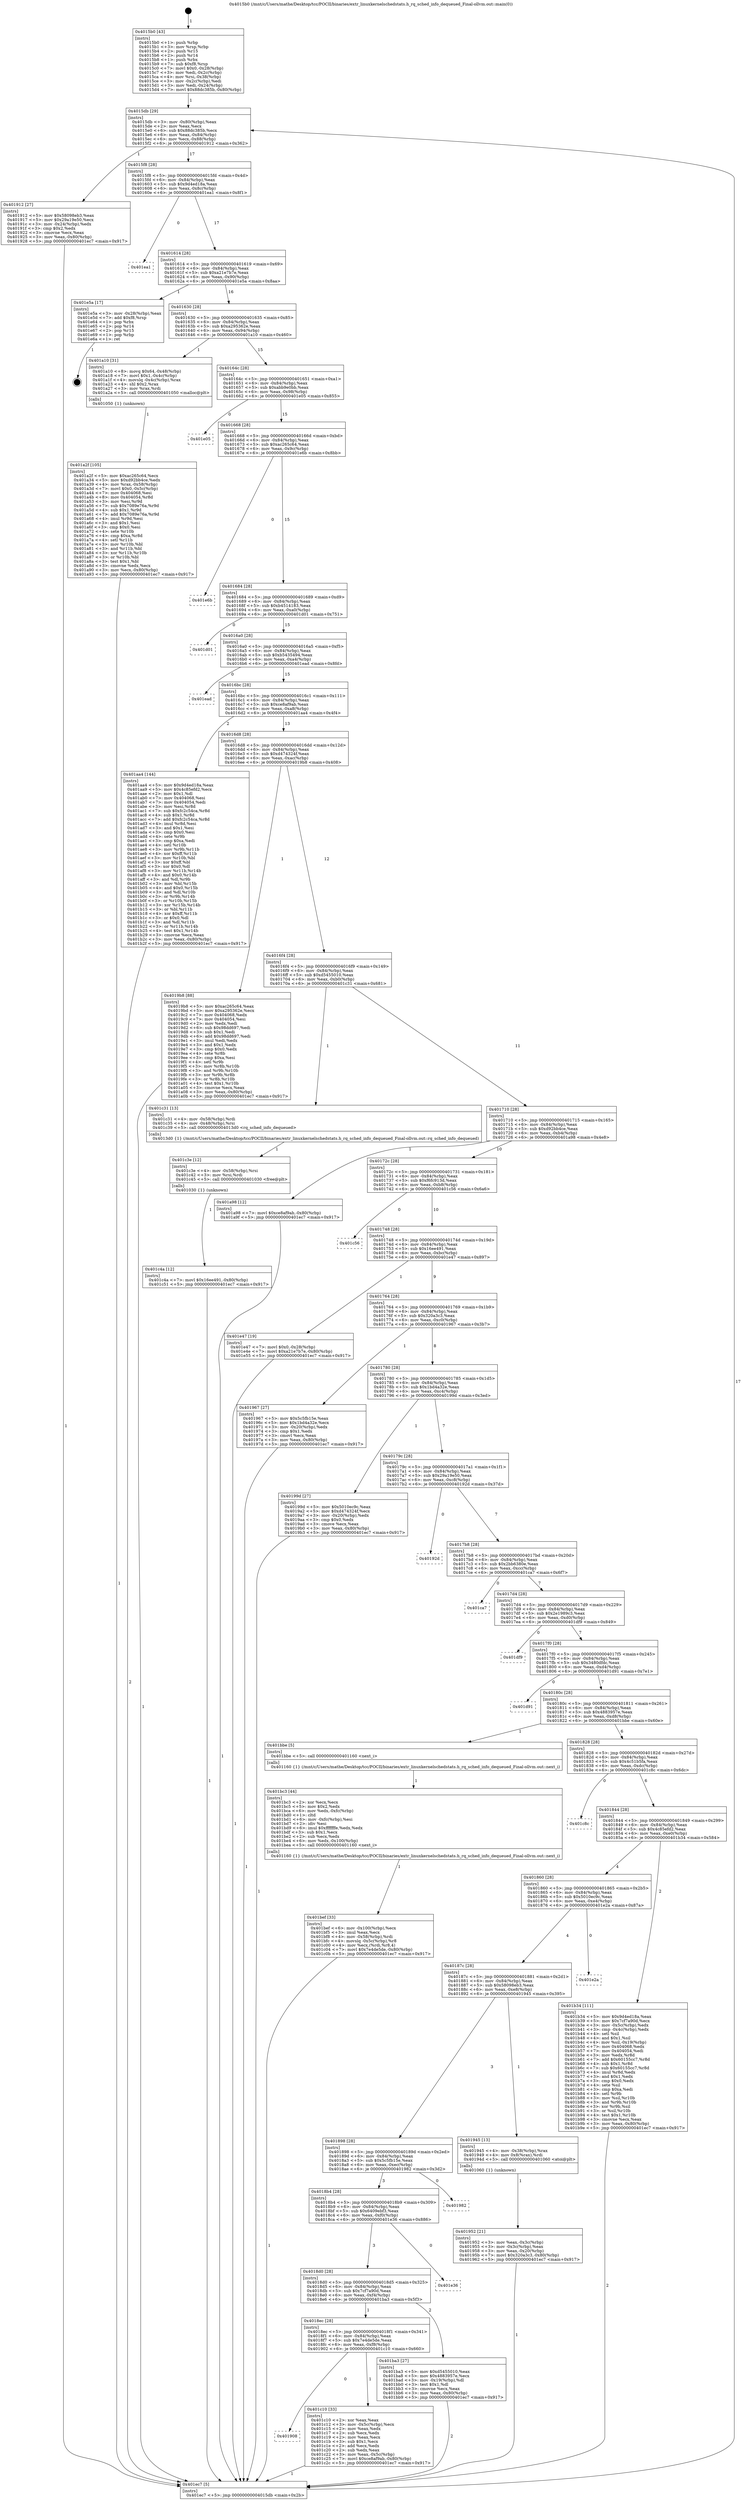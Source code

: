 digraph "0x4015b0" {
  label = "0x4015b0 (/mnt/c/Users/mathe/Desktop/tcc/POCII/binaries/extr_linuxkernelschedstats.h_rq_sched_info_dequeued_Final-ollvm.out::main(0))"
  labelloc = "t"
  node[shape=record]

  Entry [label="",width=0.3,height=0.3,shape=circle,fillcolor=black,style=filled]
  "0x4015db" [label="{
     0x4015db [29]\l
     | [instrs]\l
     &nbsp;&nbsp;0x4015db \<+3\>: mov -0x80(%rbp),%eax\l
     &nbsp;&nbsp;0x4015de \<+2\>: mov %eax,%ecx\l
     &nbsp;&nbsp;0x4015e0 \<+6\>: sub $0x88dc385b,%ecx\l
     &nbsp;&nbsp;0x4015e6 \<+6\>: mov %eax,-0x84(%rbp)\l
     &nbsp;&nbsp;0x4015ec \<+6\>: mov %ecx,-0x88(%rbp)\l
     &nbsp;&nbsp;0x4015f2 \<+6\>: je 0000000000401912 \<main+0x362\>\l
  }"]
  "0x401912" [label="{
     0x401912 [27]\l
     | [instrs]\l
     &nbsp;&nbsp;0x401912 \<+5\>: mov $0x58098eb3,%eax\l
     &nbsp;&nbsp;0x401917 \<+5\>: mov $0x29a19e50,%ecx\l
     &nbsp;&nbsp;0x40191c \<+3\>: mov -0x24(%rbp),%edx\l
     &nbsp;&nbsp;0x40191f \<+3\>: cmp $0x2,%edx\l
     &nbsp;&nbsp;0x401922 \<+3\>: cmovne %ecx,%eax\l
     &nbsp;&nbsp;0x401925 \<+3\>: mov %eax,-0x80(%rbp)\l
     &nbsp;&nbsp;0x401928 \<+5\>: jmp 0000000000401ec7 \<main+0x917\>\l
  }"]
  "0x4015f8" [label="{
     0x4015f8 [28]\l
     | [instrs]\l
     &nbsp;&nbsp;0x4015f8 \<+5\>: jmp 00000000004015fd \<main+0x4d\>\l
     &nbsp;&nbsp;0x4015fd \<+6\>: mov -0x84(%rbp),%eax\l
     &nbsp;&nbsp;0x401603 \<+5\>: sub $0x9d4ed18a,%eax\l
     &nbsp;&nbsp;0x401608 \<+6\>: mov %eax,-0x8c(%rbp)\l
     &nbsp;&nbsp;0x40160e \<+6\>: je 0000000000401ea1 \<main+0x8f1\>\l
  }"]
  "0x401ec7" [label="{
     0x401ec7 [5]\l
     | [instrs]\l
     &nbsp;&nbsp;0x401ec7 \<+5\>: jmp 00000000004015db \<main+0x2b\>\l
  }"]
  "0x4015b0" [label="{
     0x4015b0 [43]\l
     | [instrs]\l
     &nbsp;&nbsp;0x4015b0 \<+1\>: push %rbp\l
     &nbsp;&nbsp;0x4015b1 \<+3\>: mov %rsp,%rbp\l
     &nbsp;&nbsp;0x4015b4 \<+2\>: push %r15\l
     &nbsp;&nbsp;0x4015b6 \<+2\>: push %r14\l
     &nbsp;&nbsp;0x4015b8 \<+1\>: push %rbx\l
     &nbsp;&nbsp;0x4015b9 \<+7\>: sub $0xf8,%rsp\l
     &nbsp;&nbsp;0x4015c0 \<+7\>: movl $0x0,-0x28(%rbp)\l
     &nbsp;&nbsp;0x4015c7 \<+3\>: mov %edi,-0x2c(%rbp)\l
     &nbsp;&nbsp;0x4015ca \<+4\>: mov %rsi,-0x38(%rbp)\l
     &nbsp;&nbsp;0x4015ce \<+3\>: mov -0x2c(%rbp),%edi\l
     &nbsp;&nbsp;0x4015d1 \<+3\>: mov %edi,-0x24(%rbp)\l
     &nbsp;&nbsp;0x4015d4 \<+7\>: movl $0x88dc385b,-0x80(%rbp)\l
  }"]
  Exit [label="",width=0.3,height=0.3,shape=circle,fillcolor=black,style=filled,peripheries=2]
  "0x401ea1" [label="{
     0x401ea1\l
  }", style=dashed]
  "0x401614" [label="{
     0x401614 [28]\l
     | [instrs]\l
     &nbsp;&nbsp;0x401614 \<+5\>: jmp 0000000000401619 \<main+0x69\>\l
     &nbsp;&nbsp;0x401619 \<+6\>: mov -0x84(%rbp),%eax\l
     &nbsp;&nbsp;0x40161f \<+5\>: sub $0xa21e7b7e,%eax\l
     &nbsp;&nbsp;0x401624 \<+6\>: mov %eax,-0x90(%rbp)\l
     &nbsp;&nbsp;0x40162a \<+6\>: je 0000000000401e5a \<main+0x8aa\>\l
  }"]
  "0x401c4a" [label="{
     0x401c4a [12]\l
     | [instrs]\l
     &nbsp;&nbsp;0x401c4a \<+7\>: movl $0x16ee491,-0x80(%rbp)\l
     &nbsp;&nbsp;0x401c51 \<+5\>: jmp 0000000000401ec7 \<main+0x917\>\l
  }"]
  "0x401e5a" [label="{
     0x401e5a [17]\l
     | [instrs]\l
     &nbsp;&nbsp;0x401e5a \<+3\>: mov -0x28(%rbp),%eax\l
     &nbsp;&nbsp;0x401e5d \<+7\>: add $0xf8,%rsp\l
     &nbsp;&nbsp;0x401e64 \<+1\>: pop %rbx\l
     &nbsp;&nbsp;0x401e65 \<+2\>: pop %r14\l
     &nbsp;&nbsp;0x401e67 \<+2\>: pop %r15\l
     &nbsp;&nbsp;0x401e69 \<+1\>: pop %rbp\l
     &nbsp;&nbsp;0x401e6a \<+1\>: ret\l
  }"]
  "0x401630" [label="{
     0x401630 [28]\l
     | [instrs]\l
     &nbsp;&nbsp;0x401630 \<+5\>: jmp 0000000000401635 \<main+0x85\>\l
     &nbsp;&nbsp;0x401635 \<+6\>: mov -0x84(%rbp),%eax\l
     &nbsp;&nbsp;0x40163b \<+5\>: sub $0xa295362e,%eax\l
     &nbsp;&nbsp;0x401640 \<+6\>: mov %eax,-0x94(%rbp)\l
     &nbsp;&nbsp;0x401646 \<+6\>: je 0000000000401a10 \<main+0x460\>\l
  }"]
  "0x401c3e" [label="{
     0x401c3e [12]\l
     | [instrs]\l
     &nbsp;&nbsp;0x401c3e \<+4\>: mov -0x58(%rbp),%rsi\l
     &nbsp;&nbsp;0x401c42 \<+3\>: mov %rsi,%rdi\l
     &nbsp;&nbsp;0x401c45 \<+5\>: call 0000000000401030 \<free@plt\>\l
     | [calls]\l
     &nbsp;&nbsp;0x401030 \{1\} (unknown)\l
  }"]
  "0x401a10" [label="{
     0x401a10 [31]\l
     | [instrs]\l
     &nbsp;&nbsp;0x401a10 \<+8\>: movq $0x64,-0x48(%rbp)\l
     &nbsp;&nbsp;0x401a18 \<+7\>: movl $0x1,-0x4c(%rbp)\l
     &nbsp;&nbsp;0x401a1f \<+4\>: movslq -0x4c(%rbp),%rax\l
     &nbsp;&nbsp;0x401a23 \<+4\>: shl $0x2,%rax\l
     &nbsp;&nbsp;0x401a27 \<+3\>: mov %rax,%rdi\l
     &nbsp;&nbsp;0x401a2a \<+5\>: call 0000000000401050 \<malloc@plt\>\l
     | [calls]\l
     &nbsp;&nbsp;0x401050 \{1\} (unknown)\l
  }"]
  "0x40164c" [label="{
     0x40164c [28]\l
     | [instrs]\l
     &nbsp;&nbsp;0x40164c \<+5\>: jmp 0000000000401651 \<main+0xa1\>\l
     &nbsp;&nbsp;0x401651 \<+6\>: mov -0x84(%rbp),%eax\l
     &nbsp;&nbsp;0x401657 \<+5\>: sub $0xabb9e0bb,%eax\l
     &nbsp;&nbsp;0x40165c \<+6\>: mov %eax,-0x98(%rbp)\l
     &nbsp;&nbsp;0x401662 \<+6\>: je 0000000000401e05 \<main+0x855\>\l
  }"]
  "0x401908" [label="{
     0x401908\l
  }", style=dashed]
  "0x401e05" [label="{
     0x401e05\l
  }", style=dashed]
  "0x401668" [label="{
     0x401668 [28]\l
     | [instrs]\l
     &nbsp;&nbsp;0x401668 \<+5\>: jmp 000000000040166d \<main+0xbd\>\l
     &nbsp;&nbsp;0x40166d \<+6\>: mov -0x84(%rbp),%eax\l
     &nbsp;&nbsp;0x401673 \<+5\>: sub $0xac265c64,%eax\l
     &nbsp;&nbsp;0x401678 \<+6\>: mov %eax,-0x9c(%rbp)\l
     &nbsp;&nbsp;0x40167e \<+6\>: je 0000000000401e6b \<main+0x8bb\>\l
  }"]
  "0x401c10" [label="{
     0x401c10 [33]\l
     | [instrs]\l
     &nbsp;&nbsp;0x401c10 \<+2\>: xor %eax,%eax\l
     &nbsp;&nbsp;0x401c12 \<+3\>: mov -0x5c(%rbp),%ecx\l
     &nbsp;&nbsp;0x401c15 \<+2\>: mov %eax,%edx\l
     &nbsp;&nbsp;0x401c17 \<+2\>: sub %ecx,%edx\l
     &nbsp;&nbsp;0x401c19 \<+2\>: mov %eax,%ecx\l
     &nbsp;&nbsp;0x401c1b \<+3\>: sub $0x1,%ecx\l
     &nbsp;&nbsp;0x401c1e \<+2\>: add %ecx,%edx\l
     &nbsp;&nbsp;0x401c20 \<+2\>: sub %edx,%eax\l
     &nbsp;&nbsp;0x401c22 \<+3\>: mov %eax,-0x5c(%rbp)\l
     &nbsp;&nbsp;0x401c25 \<+7\>: movl $0xce8af9ab,-0x80(%rbp)\l
     &nbsp;&nbsp;0x401c2c \<+5\>: jmp 0000000000401ec7 \<main+0x917\>\l
  }"]
  "0x401e6b" [label="{
     0x401e6b\l
  }", style=dashed]
  "0x401684" [label="{
     0x401684 [28]\l
     | [instrs]\l
     &nbsp;&nbsp;0x401684 \<+5\>: jmp 0000000000401689 \<main+0xd9\>\l
     &nbsp;&nbsp;0x401689 \<+6\>: mov -0x84(%rbp),%eax\l
     &nbsp;&nbsp;0x40168f \<+5\>: sub $0xb4514183,%eax\l
     &nbsp;&nbsp;0x401694 \<+6\>: mov %eax,-0xa0(%rbp)\l
     &nbsp;&nbsp;0x40169a \<+6\>: je 0000000000401d01 \<main+0x751\>\l
  }"]
  "0x401bef" [label="{
     0x401bef [33]\l
     | [instrs]\l
     &nbsp;&nbsp;0x401bef \<+6\>: mov -0x100(%rbp),%ecx\l
     &nbsp;&nbsp;0x401bf5 \<+3\>: imul %eax,%ecx\l
     &nbsp;&nbsp;0x401bf8 \<+4\>: mov -0x58(%rbp),%rdi\l
     &nbsp;&nbsp;0x401bfc \<+4\>: movslq -0x5c(%rbp),%r8\l
     &nbsp;&nbsp;0x401c00 \<+4\>: mov %ecx,(%rdi,%r8,4)\l
     &nbsp;&nbsp;0x401c04 \<+7\>: movl $0x7e4de5de,-0x80(%rbp)\l
     &nbsp;&nbsp;0x401c0b \<+5\>: jmp 0000000000401ec7 \<main+0x917\>\l
  }"]
  "0x401d01" [label="{
     0x401d01\l
  }", style=dashed]
  "0x4016a0" [label="{
     0x4016a0 [28]\l
     | [instrs]\l
     &nbsp;&nbsp;0x4016a0 \<+5\>: jmp 00000000004016a5 \<main+0xf5\>\l
     &nbsp;&nbsp;0x4016a5 \<+6\>: mov -0x84(%rbp),%eax\l
     &nbsp;&nbsp;0x4016ab \<+5\>: sub $0xb5435494,%eax\l
     &nbsp;&nbsp;0x4016b0 \<+6\>: mov %eax,-0xa4(%rbp)\l
     &nbsp;&nbsp;0x4016b6 \<+6\>: je 0000000000401ead \<main+0x8fd\>\l
  }"]
  "0x401bc3" [label="{
     0x401bc3 [44]\l
     | [instrs]\l
     &nbsp;&nbsp;0x401bc3 \<+2\>: xor %ecx,%ecx\l
     &nbsp;&nbsp;0x401bc5 \<+5\>: mov $0x2,%edx\l
     &nbsp;&nbsp;0x401bca \<+6\>: mov %edx,-0xfc(%rbp)\l
     &nbsp;&nbsp;0x401bd0 \<+1\>: cltd\l
     &nbsp;&nbsp;0x401bd1 \<+6\>: mov -0xfc(%rbp),%esi\l
     &nbsp;&nbsp;0x401bd7 \<+2\>: idiv %esi\l
     &nbsp;&nbsp;0x401bd9 \<+6\>: imul $0xfffffffe,%edx,%edx\l
     &nbsp;&nbsp;0x401bdf \<+3\>: sub $0x1,%ecx\l
     &nbsp;&nbsp;0x401be2 \<+2\>: sub %ecx,%edx\l
     &nbsp;&nbsp;0x401be4 \<+6\>: mov %edx,-0x100(%rbp)\l
     &nbsp;&nbsp;0x401bea \<+5\>: call 0000000000401160 \<next_i\>\l
     | [calls]\l
     &nbsp;&nbsp;0x401160 \{1\} (/mnt/c/Users/mathe/Desktop/tcc/POCII/binaries/extr_linuxkernelschedstats.h_rq_sched_info_dequeued_Final-ollvm.out::next_i)\l
  }"]
  "0x401ead" [label="{
     0x401ead\l
  }", style=dashed]
  "0x4016bc" [label="{
     0x4016bc [28]\l
     | [instrs]\l
     &nbsp;&nbsp;0x4016bc \<+5\>: jmp 00000000004016c1 \<main+0x111\>\l
     &nbsp;&nbsp;0x4016c1 \<+6\>: mov -0x84(%rbp),%eax\l
     &nbsp;&nbsp;0x4016c7 \<+5\>: sub $0xce8af9ab,%eax\l
     &nbsp;&nbsp;0x4016cc \<+6\>: mov %eax,-0xa8(%rbp)\l
     &nbsp;&nbsp;0x4016d2 \<+6\>: je 0000000000401aa4 \<main+0x4f4\>\l
  }"]
  "0x4018ec" [label="{
     0x4018ec [28]\l
     | [instrs]\l
     &nbsp;&nbsp;0x4018ec \<+5\>: jmp 00000000004018f1 \<main+0x341\>\l
     &nbsp;&nbsp;0x4018f1 \<+6\>: mov -0x84(%rbp),%eax\l
     &nbsp;&nbsp;0x4018f7 \<+5\>: sub $0x7e4de5de,%eax\l
     &nbsp;&nbsp;0x4018fc \<+6\>: mov %eax,-0xf8(%rbp)\l
     &nbsp;&nbsp;0x401902 \<+6\>: je 0000000000401c10 \<main+0x660\>\l
  }"]
  "0x401aa4" [label="{
     0x401aa4 [144]\l
     | [instrs]\l
     &nbsp;&nbsp;0x401aa4 \<+5\>: mov $0x9d4ed18a,%eax\l
     &nbsp;&nbsp;0x401aa9 \<+5\>: mov $0x4c85efd2,%ecx\l
     &nbsp;&nbsp;0x401aae \<+2\>: mov $0x1,%dl\l
     &nbsp;&nbsp;0x401ab0 \<+7\>: mov 0x404068,%esi\l
     &nbsp;&nbsp;0x401ab7 \<+7\>: mov 0x404054,%edi\l
     &nbsp;&nbsp;0x401abe \<+3\>: mov %esi,%r8d\l
     &nbsp;&nbsp;0x401ac1 \<+7\>: sub $0xfc2c54ca,%r8d\l
     &nbsp;&nbsp;0x401ac8 \<+4\>: sub $0x1,%r8d\l
     &nbsp;&nbsp;0x401acc \<+7\>: add $0xfc2c54ca,%r8d\l
     &nbsp;&nbsp;0x401ad3 \<+4\>: imul %r8d,%esi\l
     &nbsp;&nbsp;0x401ad7 \<+3\>: and $0x1,%esi\l
     &nbsp;&nbsp;0x401ada \<+3\>: cmp $0x0,%esi\l
     &nbsp;&nbsp;0x401add \<+4\>: sete %r9b\l
     &nbsp;&nbsp;0x401ae1 \<+3\>: cmp $0xa,%edi\l
     &nbsp;&nbsp;0x401ae4 \<+4\>: setl %r10b\l
     &nbsp;&nbsp;0x401ae8 \<+3\>: mov %r9b,%r11b\l
     &nbsp;&nbsp;0x401aeb \<+4\>: xor $0xff,%r11b\l
     &nbsp;&nbsp;0x401aef \<+3\>: mov %r10b,%bl\l
     &nbsp;&nbsp;0x401af2 \<+3\>: xor $0xff,%bl\l
     &nbsp;&nbsp;0x401af5 \<+3\>: xor $0x0,%dl\l
     &nbsp;&nbsp;0x401af8 \<+3\>: mov %r11b,%r14b\l
     &nbsp;&nbsp;0x401afb \<+4\>: and $0x0,%r14b\l
     &nbsp;&nbsp;0x401aff \<+3\>: and %dl,%r9b\l
     &nbsp;&nbsp;0x401b02 \<+3\>: mov %bl,%r15b\l
     &nbsp;&nbsp;0x401b05 \<+4\>: and $0x0,%r15b\l
     &nbsp;&nbsp;0x401b09 \<+3\>: and %dl,%r10b\l
     &nbsp;&nbsp;0x401b0c \<+3\>: or %r9b,%r14b\l
     &nbsp;&nbsp;0x401b0f \<+3\>: or %r10b,%r15b\l
     &nbsp;&nbsp;0x401b12 \<+3\>: xor %r15b,%r14b\l
     &nbsp;&nbsp;0x401b15 \<+3\>: or %bl,%r11b\l
     &nbsp;&nbsp;0x401b18 \<+4\>: xor $0xff,%r11b\l
     &nbsp;&nbsp;0x401b1c \<+3\>: or $0x0,%dl\l
     &nbsp;&nbsp;0x401b1f \<+3\>: and %dl,%r11b\l
     &nbsp;&nbsp;0x401b22 \<+3\>: or %r11b,%r14b\l
     &nbsp;&nbsp;0x401b25 \<+4\>: test $0x1,%r14b\l
     &nbsp;&nbsp;0x401b29 \<+3\>: cmovne %ecx,%eax\l
     &nbsp;&nbsp;0x401b2c \<+3\>: mov %eax,-0x80(%rbp)\l
     &nbsp;&nbsp;0x401b2f \<+5\>: jmp 0000000000401ec7 \<main+0x917\>\l
  }"]
  "0x4016d8" [label="{
     0x4016d8 [28]\l
     | [instrs]\l
     &nbsp;&nbsp;0x4016d8 \<+5\>: jmp 00000000004016dd \<main+0x12d\>\l
     &nbsp;&nbsp;0x4016dd \<+6\>: mov -0x84(%rbp),%eax\l
     &nbsp;&nbsp;0x4016e3 \<+5\>: sub $0xd474324f,%eax\l
     &nbsp;&nbsp;0x4016e8 \<+6\>: mov %eax,-0xac(%rbp)\l
     &nbsp;&nbsp;0x4016ee \<+6\>: je 00000000004019b8 \<main+0x408\>\l
  }"]
  "0x401ba3" [label="{
     0x401ba3 [27]\l
     | [instrs]\l
     &nbsp;&nbsp;0x401ba3 \<+5\>: mov $0xd5455010,%eax\l
     &nbsp;&nbsp;0x401ba8 \<+5\>: mov $0x4883957e,%ecx\l
     &nbsp;&nbsp;0x401bad \<+3\>: mov -0x19(%rbp),%dl\l
     &nbsp;&nbsp;0x401bb0 \<+3\>: test $0x1,%dl\l
     &nbsp;&nbsp;0x401bb3 \<+3\>: cmovne %ecx,%eax\l
     &nbsp;&nbsp;0x401bb6 \<+3\>: mov %eax,-0x80(%rbp)\l
     &nbsp;&nbsp;0x401bb9 \<+5\>: jmp 0000000000401ec7 \<main+0x917\>\l
  }"]
  "0x4019b8" [label="{
     0x4019b8 [88]\l
     | [instrs]\l
     &nbsp;&nbsp;0x4019b8 \<+5\>: mov $0xac265c64,%eax\l
     &nbsp;&nbsp;0x4019bd \<+5\>: mov $0xa295362e,%ecx\l
     &nbsp;&nbsp;0x4019c2 \<+7\>: mov 0x404068,%edx\l
     &nbsp;&nbsp;0x4019c9 \<+7\>: mov 0x404054,%esi\l
     &nbsp;&nbsp;0x4019d0 \<+2\>: mov %edx,%edi\l
     &nbsp;&nbsp;0x4019d2 \<+6\>: sub $0x98dd697,%edi\l
     &nbsp;&nbsp;0x4019d8 \<+3\>: sub $0x1,%edi\l
     &nbsp;&nbsp;0x4019db \<+6\>: add $0x98dd697,%edi\l
     &nbsp;&nbsp;0x4019e1 \<+3\>: imul %edi,%edx\l
     &nbsp;&nbsp;0x4019e4 \<+3\>: and $0x1,%edx\l
     &nbsp;&nbsp;0x4019e7 \<+3\>: cmp $0x0,%edx\l
     &nbsp;&nbsp;0x4019ea \<+4\>: sete %r8b\l
     &nbsp;&nbsp;0x4019ee \<+3\>: cmp $0xa,%esi\l
     &nbsp;&nbsp;0x4019f1 \<+4\>: setl %r9b\l
     &nbsp;&nbsp;0x4019f5 \<+3\>: mov %r8b,%r10b\l
     &nbsp;&nbsp;0x4019f8 \<+3\>: and %r9b,%r10b\l
     &nbsp;&nbsp;0x4019fb \<+3\>: xor %r9b,%r8b\l
     &nbsp;&nbsp;0x4019fe \<+3\>: or %r8b,%r10b\l
     &nbsp;&nbsp;0x401a01 \<+4\>: test $0x1,%r10b\l
     &nbsp;&nbsp;0x401a05 \<+3\>: cmovne %ecx,%eax\l
     &nbsp;&nbsp;0x401a08 \<+3\>: mov %eax,-0x80(%rbp)\l
     &nbsp;&nbsp;0x401a0b \<+5\>: jmp 0000000000401ec7 \<main+0x917\>\l
  }"]
  "0x4016f4" [label="{
     0x4016f4 [28]\l
     | [instrs]\l
     &nbsp;&nbsp;0x4016f4 \<+5\>: jmp 00000000004016f9 \<main+0x149\>\l
     &nbsp;&nbsp;0x4016f9 \<+6\>: mov -0x84(%rbp),%eax\l
     &nbsp;&nbsp;0x4016ff \<+5\>: sub $0xd5455010,%eax\l
     &nbsp;&nbsp;0x401704 \<+6\>: mov %eax,-0xb0(%rbp)\l
     &nbsp;&nbsp;0x40170a \<+6\>: je 0000000000401c31 \<main+0x681\>\l
  }"]
  "0x4018d0" [label="{
     0x4018d0 [28]\l
     | [instrs]\l
     &nbsp;&nbsp;0x4018d0 \<+5\>: jmp 00000000004018d5 \<main+0x325\>\l
     &nbsp;&nbsp;0x4018d5 \<+6\>: mov -0x84(%rbp),%eax\l
     &nbsp;&nbsp;0x4018db \<+5\>: sub $0x7cf7a90d,%eax\l
     &nbsp;&nbsp;0x4018e0 \<+6\>: mov %eax,-0xf4(%rbp)\l
     &nbsp;&nbsp;0x4018e6 \<+6\>: je 0000000000401ba3 \<main+0x5f3\>\l
  }"]
  "0x401c31" [label="{
     0x401c31 [13]\l
     | [instrs]\l
     &nbsp;&nbsp;0x401c31 \<+4\>: mov -0x58(%rbp),%rdi\l
     &nbsp;&nbsp;0x401c35 \<+4\>: mov -0x48(%rbp),%rsi\l
     &nbsp;&nbsp;0x401c39 \<+5\>: call 00000000004013d0 \<rq_sched_info_dequeued\>\l
     | [calls]\l
     &nbsp;&nbsp;0x4013d0 \{1\} (/mnt/c/Users/mathe/Desktop/tcc/POCII/binaries/extr_linuxkernelschedstats.h_rq_sched_info_dequeued_Final-ollvm.out::rq_sched_info_dequeued)\l
  }"]
  "0x401710" [label="{
     0x401710 [28]\l
     | [instrs]\l
     &nbsp;&nbsp;0x401710 \<+5\>: jmp 0000000000401715 \<main+0x165\>\l
     &nbsp;&nbsp;0x401715 \<+6\>: mov -0x84(%rbp),%eax\l
     &nbsp;&nbsp;0x40171b \<+5\>: sub $0xd92bb4ce,%eax\l
     &nbsp;&nbsp;0x401720 \<+6\>: mov %eax,-0xb4(%rbp)\l
     &nbsp;&nbsp;0x401726 \<+6\>: je 0000000000401a98 \<main+0x4e8\>\l
  }"]
  "0x401e36" [label="{
     0x401e36\l
  }", style=dashed]
  "0x401a98" [label="{
     0x401a98 [12]\l
     | [instrs]\l
     &nbsp;&nbsp;0x401a98 \<+7\>: movl $0xce8af9ab,-0x80(%rbp)\l
     &nbsp;&nbsp;0x401a9f \<+5\>: jmp 0000000000401ec7 \<main+0x917\>\l
  }"]
  "0x40172c" [label="{
     0x40172c [28]\l
     | [instrs]\l
     &nbsp;&nbsp;0x40172c \<+5\>: jmp 0000000000401731 \<main+0x181\>\l
     &nbsp;&nbsp;0x401731 \<+6\>: mov -0x84(%rbp),%eax\l
     &nbsp;&nbsp;0x401737 \<+5\>: sub $0xf6fc913d,%eax\l
     &nbsp;&nbsp;0x40173c \<+6\>: mov %eax,-0xb8(%rbp)\l
     &nbsp;&nbsp;0x401742 \<+6\>: je 0000000000401c56 \<main+0x6a6\>\l
  }"]
  "0x4018b4" [label="{
     0x4018b4 [28]\l
     | [instrs]\l
     &nbsp;&nbsp;0x4018b4 \<+5\>: jmp 00000000004018b9 \<main+0x309\>\l
     &nbsp;&nbsp;0x4018b9 \<+6\>: mov -0x84(%rbp),%eax\l
     &nbsp;&nbsp;0x4018bf \<+5\>: sub $0x6409ebf3,%eax\l
     &nbsp;&nbsp;0x4018c4 \<+6\>: mov %eax,-0xf0(%rbp)\l
     &nbsp;&nbsp;0x4018ca \<+6\>: je 0000000000401e36 \<main+0x886\>\l
  }"]
  "0x401c56" [label="{
     0x401c56\l
  }", style=dashed]
  "0x401748" [label="{
     0x401748 [28]\l
     | [instrs]\l
     &nbsp;&nbsp;0x401748 \<+5\>: jmp 000000000040174d \<main+0x19d\>\l
     &nbsp;&nbsp;0x40174d \<+6\>: mov -0x84(%rbp),%eax\l
     &nbsp;&nbsp;0x401753 \<+5\>: sub $0x16ee491,%eax\l
     &nbsp;&nbsp;0x401758 \<+6\>: mov %eax,-0xbc(%rbp)\l
     &nbsp;&nbsp;0x40175e \<+6\>: je 0000000000401e47 \<main+0x897\>\l
  }"]
  "0x401982" [label="{
     0x401982\l
  }", style=dashed]
  "0x401e47" [label="{
     0x401e47 [19]\l
     | [instrs]\l
     &nbsp;&nbsp;0x401e47 \<+7\>: movl $0x0,-0x28(%rbp)\l
     &nbsp;&nbsp;0x401e4e \<+7\>: movl $0xa21e7b7e,-0x80(%rbp)\l
     &nbsp;&nbsp;0x401e55 \<+5\>: jmp 0000000000401ec7 \<main+0x917\>\l
  }"]
  "0x401764" [label="{
     0x401764 [28]\l
     | [instrs]\l
     &nbsp;&nbsp;0x401764 \<+5\>: jmp 0000000000401769 \<main+0x1b9\>\l
     &nbsp;&nbsp;0x401769 \<+6\>: mov -0x84(%rbp),%eax\l
     &nbsp;&nbsp;0x40176f \<+5\>: sub $0x320a3c3,%eax\l
     &nbsp;&nbsp;0x401774 \<+6\>: mov %eax,-0xc0(%rbp)\l
     &nbsp;&nbsp;0x40177a \<+6\>: je 0000000000401967 \<main+0x3b7\>\l
  }"]
  "0x401a2f" [label="{
     0x401a2f [105]\l
     | [instrs]\l
     &nbsp;&nbsp;0x401a2f \<+5\>: mov $0xac265c64,%ecx\l
     &nbsp;&nbsp;0x401a34 \<+5\>: mov $0xd92bb4ce,%edx\l
     &nbsp;&nbsp;0x401a39 \<+4\>: mov %rax,-0x58(%rbp)\l
     &nbsp;&nbsp;0x401a3d \<+7\>: movl $0x0,-0x5c(%rbp)\l
     &nbsp;&nbsp;0x401a44 \<+7\>: mov 0x404068,%esi\l
     &nbsp;&nbsp;0x401a4b \<+8\>: mov 0x404054,%r8d\l
     &nbsp;&nbsp;0x401a53 \<+3\>: mov %esi,%r9d\l
     &nbsp;&nbsp;0x401a56 \<+7\>: sub $0x7089e76a,%r9d\l
     &nbsp;&nbsp;0x401a5d \<+4\>: sub $0x1,%r9d\l
     &nbsp;&nbsp;0x401a61 \<+7\>: add $0x7089e76a,%r9d\l
     &nbsp;&nbsp;0x401a68 \<+4\>: imul %r9d,%esi\l
     &nbsp;&nbsp;0x401a6c \<+3\>: and $0x1,%esi\l
     &nbsp;&nbsp;0x401a6f \<+3\>: cmp $0x0,%esi\l
     &nbsp;&nbsp;0x401a72 \<+4\>: sete %r10b\l
     &nbsp;&nbsp;0x401a76 \<+4\>: cmp $0xa,%r8d\l
     &nbsp;&nbsp;0x401a7a \<+4\>: setl %r11b\l
     &nbsp;&nbsp;0x401a7e \<+3\>: mov %r10b,%bl\l
     &nbsp;&nbsp;0x401a81 \<+3\>: and %r11b,%bl\l
     &nbsp;&nbsp;0x401a84 \<+3\>: xor %r11b,%r10b\l
     &nbsp;&nbsp;0x401a87 \<+3\>: or %r10b,%bl\l
     &nbsp;&nbsp;0x401a8a \<+3\>: test $0x1,%bl\l
     &nbsp;&nbsp;0x401a8d \<+3\>: cmovne %edx,%ecx\l
     &nbsp;&nbsp;0x401a90 \<+3\>: mov %ecx,-0x80(%rbp)\l
     &nbsp;&nbsp;0x401a93 \<+5\>: jmp 0000000000401ec7 \<main+0x917\>\l
  }"]
  "0x401967" [label="{
     0x401967 [27]\l
     | [instrs]\l
     &nbsp;&nbsp;0x401967 \<+5\>: mov $0x5c5fb15e,%eax\l
     &nbsp;&nbsp;0x40196c \<+5\>: mov $0x1bd4a32e,%ecx\l
     &nbsp;&nbsp;0x401971 \<+3\>: mov -0x20(%rbp),%edx\l
     &nbsp;&nbsp;0x401974 \<+3\>: cmp $0x1,%edx\l
     &nbsp;&nbsp;0x401977 \<+3\>: cmovl %ecx,%eax\l
     &nbsp;&nbsp;0x40197a \<+3\>: mov %eax,-0x80(%rbp)\l
     &nbsp;&nbsp;0x40197d \<+5\>: jmp 0000000000401ec7 \<main+0x917\>\l
  }"]
  "0x401780" [label="{
     0x401780 [28]\l
     | [instrs]\l
     &nbsp;&nbsp;0x401780 \<+5\>: jmp 0000000000401785 \<main+0x1d5\>\l
     &nbsp;&nbsp;0x401785 \<+6\>: mov -0x84(%rbp),%eax\l
     &nbsp;&nbsp;0x40178b \<+5\>: sub $0x1bd4a32e,%eax\l
     &nbsp;&nbsp;0x401790 \<+6\>: mov %eax,-0xc4(%rbp)\l
     &nbsp;&nbsp;0x401796 \<+6\>: je 000000000040199d \<main+0x3ed\>\l
  }"]
  "0x401952" [label="{
     0x401952 [21]\l
     | [instrs]\l
     &nbsp;&nbsp;0x401952 \<+3\>: mov %eax,-0x3c(%rbp)\l
     &nbsp;&nbsp;0x401955 \<+3\>: mov -0x3c(%rbp),%eax\l
     &nbsp;&nbsp;0x401958 \<+3\>: mov %eax,-0x20(%rbp)\l
     &nbsp;&nbsp;0x40195b \<+7\>: movl $0x320a3c3,-0x80(%rbp)\l
     &nbsp;&nbsp;0x401962 \<+5\>: jmp 0000000000401ec7 \<main+0x917\>\l
  }"]
  "0x40199d" [label="{
     0x40199d [27]\l
     | [instrs]\l
     &nbsp;&nbsp;0x40199d \<+5\>: mov $0x5010ec9c,%eax\l
     &nbsp;&nbsp;0x4019a2 \<+5\>: mov $0xd474324f,%ecx\l
     &nbsp;&nbsp;0x4019a7 \<+3\>: mov -0x20(%rbp),%edx\l
     &nbsp;&nbsp;0x4019aa \<+3\>: cmp $0x0,%edx\l
     &nbsp;&nbsp;0x4019ad \<+3\>: cmove %ecx,%eax\l
     &nbsp;&nbsp;0x4019b0 \<+3\>: mov %eax,-0x80(%rbp)\l
     &nbsp;&nbsp;0x4019b3 \<+5\>: jmp 0000000000401ec7 \<main+0x917\>\l
  }"]
  "0x40179c" [label="{
     0x40179c [28]\l
     | [instrs]\l
     &nbsp;&nbsp;0x40179c \<+5\>: jmp 00000000004017a1 \<main+0x1f1\>\l
     &nbsp;&nbsp;0x4017a1 \<+6\>: mov -0x84(%rbp),%eax\l
     &nbsp;&nbsp;0x4017a7 \<+5\>: sub $0x29a19e50,%eax\l
     &nbsp;&nbsp;0x4017ac \<+6\>: mov %eax,-0xc8(%rbp)\l
     &nbsp;&nbsp;0x4017b2 \<+6\>: je 000000000040192d \<main+0x37d\>\l
  }"]
  "0x401898" [label="{
     0x401898 [28]\l
     | [instrs]\l
     &nbsp;&nbsp;0x401898 \<+5\>: jmp 000000000040189d \<main+0x2ed\>\l
     &nbsp;&nbsp;0x40189d \<+6\>: mov -0x84(%rbp),%eax\l
     &nbsp;&nbsp;0x4018a3 \<+5\>: sub $0x5c5fb15e,%eax\l
     &nbsp;&nbsp;0x4018a8 \<+6\>: mov %eax,-0xec(%rbp)\l
     &nbsp;&nbsp;0x4018ae \<+6\>: je 0000000000401982 \<main+0x3d2\>\l
  }"]
  "0x40192d" [label="{
     0x40192d\l
  }", style=dashed]
  "0x4017b8" [label="{
     0x4017b8 [28]\l
     | [instrs]\l
     &nbsp;&nbsp;0x4017b8 \<+5\>: jmp 00000000004017bd \<main+0x20d\>\l
     &nbsp;&nbsp;0x4017bd \<+6\>: mov -0x84(%rbp),%eax\l
     &nbsp;&nbsp;0x4017c3 \<+5\>: sub $0x2bb6380e,%eax\l
     &nbsp;&nbsp;0x4017c8 \<+6\>: mov %eax,-0xcc(%rbp)\l
     &nbsp;&nbsp;0x4017ce \<+6\>: je 0000000000401ca7 \<main+0x6f7\>\l
  }"]
  "0x401945" [label="{
     0x401945 [13]\l
     | [instrs]\l
     &nbsp;&nbsp;0x401945 \<+4\>: mov -0x38(%rbp),%rax\l
     &nbsp;&nbsp;0x401949 \<+4\>: mov 0x8(%rax),%rdi\l
     &nbsp;&nbsp;0x40194d \<+5\>: call 0000000000401060 \<atoi@plt\>\l
     | [calls]\l
     &nbsp;&nbsp;0x401060 \{1\} (unknown)\l
  }"]
  "0x401ca7" [label="{
     0x401ca7\l
  }", style=dashed]
  "0x4017d4" [label="{
     0x4017d4 [28]\l
     | [instrs]\l
     &nbsp;&nbsp;0x4017d4 \<+5\>: jmp 00000000004017d9 \<main+0x229\>\l
     &nbsp;&nbsp;0x4017d9 \<+6\>: mov -0x84(%rbp),%eax\l
     &nbsp;&nbsp;0x4017df \<+5\>: sub $0x2e1989c3,%eax\l
     &nbsp;&nbsp;0x4017e4 \<+6\>: mov %eax,-0xd0(%rbp)\l
     &nbsp;&nbsp;0x4017ea \<+6\>: je 0000000000401df9 \<main+0x849\>\l
  }"]
  "0x40187c" [label="{
     0x40187c [28]\l
     | [instrs]\l
     &nbsp;&nbsp;0x40187c \<+5\>: jmp 0000000000401881 \<main+0x2d1\>\l
     &nbsp;&nbsp;0x401881 \<+6\>: mov -0x84(%rbp),%eax\l
     &nbsp;&nbsp;0x401887 \<+5\>: sub $0x58098eb3,%eax\l
     &nbsp;&nbsp;0x40188c \<+6\>: mov %eax,-0xe8(%rbp)\l
     &nbsp;&nbsp;0x401892 \<+6\>: je 0000000000401945 \<main+0x395\>\l
  }"]
  "0x401df9" [label="{
     0x401df9\l
  }", style=dashed]
  "0x4017f0" [label="{
     0x4017f0 [28]\l
     | [instrs]\l
     &nbsp;&nbsp;0x4017f0 \<+5\>: jmp 00000000004017f5 \<main+0x245\>\l
     &nbsp;&nbsp;0x4017f5 \<+6\>: mov -0x84(%rbp),%eax\l
     &nbsp;&nbsp;0x4017fb \<+5\>: sub $0x3480dfdc,%eax\l
     &nbsp;&nbsp;0x401800 \<+6\>: mov %eax,-0xd4(%rbp)\l
     &nbsp;&nbsp;0x401806 \<+6\>: je 0000000000401d91 \<main+0x7e1\>\l
  }"]
  "0x401e2a" [label="{
     0x401e2a\l
  }", style=dashed]
  "0x401d91" [label="{
     0x401d91\l
  }", style=dashed]
  "0x40180c" [label="{
     0x40180c [28]\l
     | [instrs]\l
     &nbsp;&nbsp;0x40180c \<+5\>: jmp 0000000000401811 \<main+0x261\>\l
     &nbsp;&nbsp;0x401811 \<+6\>: mov -0x84(%rbp),%eax\l
     &nbsp;&nbsp;0x401817 \<+5\>: sub $0x4883957e,%eax\l
     &nbsp;&nbsp;0x40181c \<+6\>: mov %eax,-0xd8(%rbp)\l
     &nbsp;&nbsp;0x401822 \<+6\>: je 0000000000401bbe \<main+0x60e\>\l
  }"]
  "0x401860" [label="{
     0x401860 [28]\l
     | [instrs]\l
     &nbsp;&nbsp;0x401860 \<+5\>: jmp 0000000000401865 \<main+0x2b5\>\l
     &nbsp;&nbsp;0x401865 \<+6\>: mov -0x84(%rbp),%eax\l
     &nbsp;&nbsp;0x40186b \<+5\>: sub $0x5010ec9c,%eax\l
     &nbsp;&nbsp;0x401870 \<+6\>: mov %eax,-0xe4(%rbp)\l
     &nbsp;&nbsp;0x401876 \<+6\>: je 0000000000401e2a \<main+0x87a\>\l
  }"]
  "0x401bbe" [label="{
     0x401bbe [5]\l
     | [instrs]\l
     &nbsp;&nbsp;0x401bbe \<+5\>: call 0000000000401160 \<next_i\>\l
     | [calls]\l
     &nbsp;&nbsp;0x401160 \{1\} (/mnt/c/Users/mathe/Desktop/tcc/POCII/binaries/extr_linuxkernelschedstats.h_rq_sched_info_dequeued_Final-ollvm.out::next_i)\l
  }"]
  "0x401828" [label="{
     0x401828 [28]\l
     | [instrs]\l
     &nbsp;&nbsp;0x401828 \<+5\>: jmp 000000000040182d \<main+0x27d\>\l
     &nbsp;&nbsp;0x40182d \<+6\>: mov -0x84(%rbp),%eax\l
     &nbsp;&nbsp;0x401833 \<+5\>: sub $0x4c51b5fa,%eax\l
     &nbsp;&nbsp;0x401838 \<+6\>: mov %eax,-0xdc(%rbp)\l
     &nbsp;&nbsp;0x40183e \<+6\>: je 0000000000401c8c \<main+0x6dc\>\l
  }"]
  "0x401b34" [label="{
     0x401b34 [111]\l
     | [instrs]\l
     &nbsp;&nbsp;0x401b34 \<+5\>: mov $0x9d4ed18a,%eax\l
     &nbsp;&nbsp;0x401b39 \<+5\>: mov $0x7cf7a90d,%ecx\l
     &nbsp;&nbsp;0x401b3e \<+3\>: mov -0x5c(%rbp),%edx\l
     &nbsp;&nbsp;0x401b41 \<+3\>: cmp -0x4c(%rbp),%edx\l
     &nbsp;&nbsp;0x401b44 \<+4\>: setl %sil\l
     &nbsp;&nbsp;0x401b48 \<+4\>: and $0x1,%sil\l
     &nbsp;&nbsp;0x401b4c \<+4\>: mov %sil,-0x19(%rbp)\l
     &nbsp;&nbsp;0x401b50 \<+7\>: mov 0x404068,%edx\l
     &nbsp;&nbsp;0x401b57 \<+7\>: mov 0x404054,%edi\l
     &nbsp;&nbsp;0x401b5e \<+3\>: mov %edx,%r8d\l
     &nbsp;&nbsp;0x401b61 \<+7\>: add $0x60155cc7,%r8d\l
     &nbsp;&nbsp;0x401b68 \<+4\>: sub $0x1,%r8d\l
     &nbsp;&nbsp;0x401b6c \<+7\>: sub $0x60155cc7,%r8d\l
     &nbsp;&nbsp;0x401b73 \<+4\>: imul %r8d,%edx\l
     &nbsp;&nbsp;0x401b77 \<+3\>: and $0x1,%edx\l
     &nbsp;&nbsp;0x401b7a \<+3\>: cmp $0x0,%edx\l
     &nbsp;&nbsp;0x401b7d \<+4\>: sete %sil\l
     &nbsp;&nbsp;0x401b81 \<+3\>: cmp $0xa,%edi\l
     &nbsp;&nbsp;0x401b84 \<+4\>: setl %r9b\l
     &nbsp;&nbsp;0x401b88 \<+3\>: mov %sil,%r10b\l
     &nbsp;&nbsp;0x401b8b \<+3\>: and %r9b,%r10b\l
     &nbsp;&nbsp;0x401b8e \<+3\>: xor %r9b,%sil\l
     &nbsp;&nbsp;0x401b91 \<+3\>: or %sil,%r10b\l
     &nbsp;&nbsp;0x401b94 \<+4\>: test $0x1,%r10b\l
     &nbsp;&nbsp;0x401b98 \<+3\>: cmovne %ecx,%eax\l
     &nbsp;&nbsp;0x401b9b \<+3\>: mov %eax,-0x80(%rbp)\l
     &nbsp;&nbsp;0x401b9e \<+5\>: jmp 0000000000401ec7 \<main+0x917\>\l
  }"]
  "0x401c8c" [label="{
     0x401c8c\l
  }", style=dashed]
  "0x401844" [label="{
     0x401844 [28]\l
     | [instrs]\l
     &nbsp;&nbsp;0x401844 \<+5\>: jmp 0000000000401849 \<main+0x299\>\l
     &nbsp;&nbsp;0x401849 \<+6\>: mov -0x84(%rbp),%eax\l
     &nbsp;&nbsp;0x40184f \<+5\>: sub $0x4c85efd2,%eax\l
     &nbsp;&nbsp;0x401854 \<+6\>: mov %eax,-0xe0(%rbp)\l
     &nbsp;&nbsp;0x40185a \<+6\>: je 0000000000401b34 \<main+0x584\>\l
  }"]
  Entry -> "0x4015b0" [label=" 1"]
  "0x4015db" -> "0x401912" [label=" 1"]
  "0x4015db" -> "0x4015f8" [label=" 17"]
  "0x401912" -> "0x401ec7" [label=" 1"]
  "0x4015b0" -> "0x4015db" [label=" 1"]
  "0x401ec7" -> "0x4015db" [label=" 17"]
  "0x401e5a" -> Exit [label=" 1"]
  "0x4015f8" -> "0x401ea1" [label=" 0"]
  "0x4015f8" -> "0x401614" [label=" 17"]
  "0x401e47" -> "0x401ec7" [label=" 1"]
  "0x401614" -> "0x401e5a" [label=" 1"]
  "0x401614" -> "0x401630" [label=" 16"]
  "0x401c4a" -> "0x401ec7" [label=" 1"]
  "0x401630" -> "0x401a10" [label=" 1"]
  "0x401630" -> "0x40164c" [label=" 15"]
  "0x401c3e" -> "0x401c4a" [label=" 1"]
  "0x40164c" -> "0x401e05" [label=" 0"]
  "0x40164c" -> "0x401668" [label=" 15"]
  "0x401c31" -> "0x401c3e" [label=" 1"]
  "0x401668" -> "0x401e6b" [label=" 0"]
  "0x401668" -> "0x401684" [label=" 15"]
  "0x401c10" -> "0x401ec7" [label=" 1"]
  "0x401684" -> "0x401d01" [label=" 0"]
  "0x401684" -> "0x4016a0" [label=" 15"]
  "0x4018ec" -> "0x401c10" [label=" 1"]
  "0x4016a0" -> "0x401ead" [label=" 0"]
  "0x4016a0" -> "0x4016bc" [label=" 15"]
  "0x4018ec" -> "0x401908" [label=" 0"]
  "0x4016bc" -> "0x401aa4" [label=" 2"]
  "0x4016bc" -> "0x4016d8" [label=" 13"]
  "0x401bef" -> "0x401ec7" [label=" 1"]
  "0x4016d8" -> "0x4019b8" [label=" 1"]
  "0x4016d8" -> "0x4016f4" [label=" 12"]
  "0x401bc3" -> "0x401bef" [label=" 1"]
  "0x4016f4" -> "0x401c31" [label=" 1"]
  "0x4016f4" -> "0x401710" [label=" 11"]
  "0x401ba3" -> "0x401ec7" [label=" 2"]
  "0x401710" -> "0x401a98" [label=" 1"]
  "0x401710" -> "0x40172c" [label=" 10"]
  "0x4018d0" -> "0x4018ec" [label=" 1"]
  "0x40172c" -> "0x401c56" [label=" 0"]
  "0x40172c" -> "0x401748" [label=" 10"]
  "0x401bbe" -> "0x401bc3" [label=" 1"]
  "0x401748" -> "0x401e47" [label=" 1"]
  "0x401748" -> "0x401764" [label=" 9"]
  "0x4018b4" -> "0x4018d0" [label=" 3"]
  "0x401764" -> "0x401967" [label=" 1"]
  "0x401764" -> "0x401780" [label=" 8"]
  "0x4018d0" -> "0x401ba3" [label=" 2"]
  "0x401780" -> "0x40199d" [label=" 1"]
  "0x401780" -> "0x40179c" [label=" 7"]
  "0x401898" -> "0x4018b4" [label=" 3"]
  "0x40179c" -> "0x40192d" [label=" 0"]
  "0x40179c" -> "0x4017b8" [label=" 7"]
  "0x401898" -> "0x401982" [label=" 0"]
  "0x4017b8" -> "0x401ca7" [label=" 0"]
  "0x4017b8" -> "0x4017d4" [label=" 7"]
  "0x4018b4" -> "0x401e36" [label=" 0"]
  "0x4017d4" -> "0x401df9" [label=" 0"]
  "0x4017d4" -> "0x4017f0" [label=" 7"]
  "0x401aa4" -> "0x401ec7" [label=" 2"]
  "0x4017f0" -> "0x401d91" [label=" 0"]
  "0x4017f0" -> "0x40180c" [label=" 7"]
  "0x401a98" -> "0x401ec7" [label=" 1"]
  "0x40180c" -> "0x401bbe" [label=" 1"]
  "0x40180c" -> "0x401828" [label=" 6"]
  "0x401a10" -> "0x401a2f" [label=" 1"]
  "0x401828" -> "0x401c8c" [label=" 0"]
  "0x401828" -> "0x401844" [label=" 6"]
  "0x4019b8" -> "0x401ec7" [label=" 1"]
  "0x401844" -> "0x401b34" [label=" 2"]
  "0x401844" -> "0x401860" [label=" 4"]
  "0x401a2f" -> "0x401ec7" [label=" 1"]
  "0x401860" -> "0x401e2a" [label=" 0"]
  "0x401860" -> "0x40187c" [label=" 4"]
  "0x401b34" -> "0x401ec7" [label=" 2"]
  "0x40187c" -> "0x401945" [label=" 1"]
  "0x40187c" -> "0x401898" [label=" 3"]
  "0x401945" -> "0x401952" [label=" 1"]
  "0x401952" -> "0x401ec7" [label=" 1"]
  "0x401967" -> "0x401ec7" [label=" 1"]
  "0x40199d" -> "0x401ec7" [label=" 1"]
}
